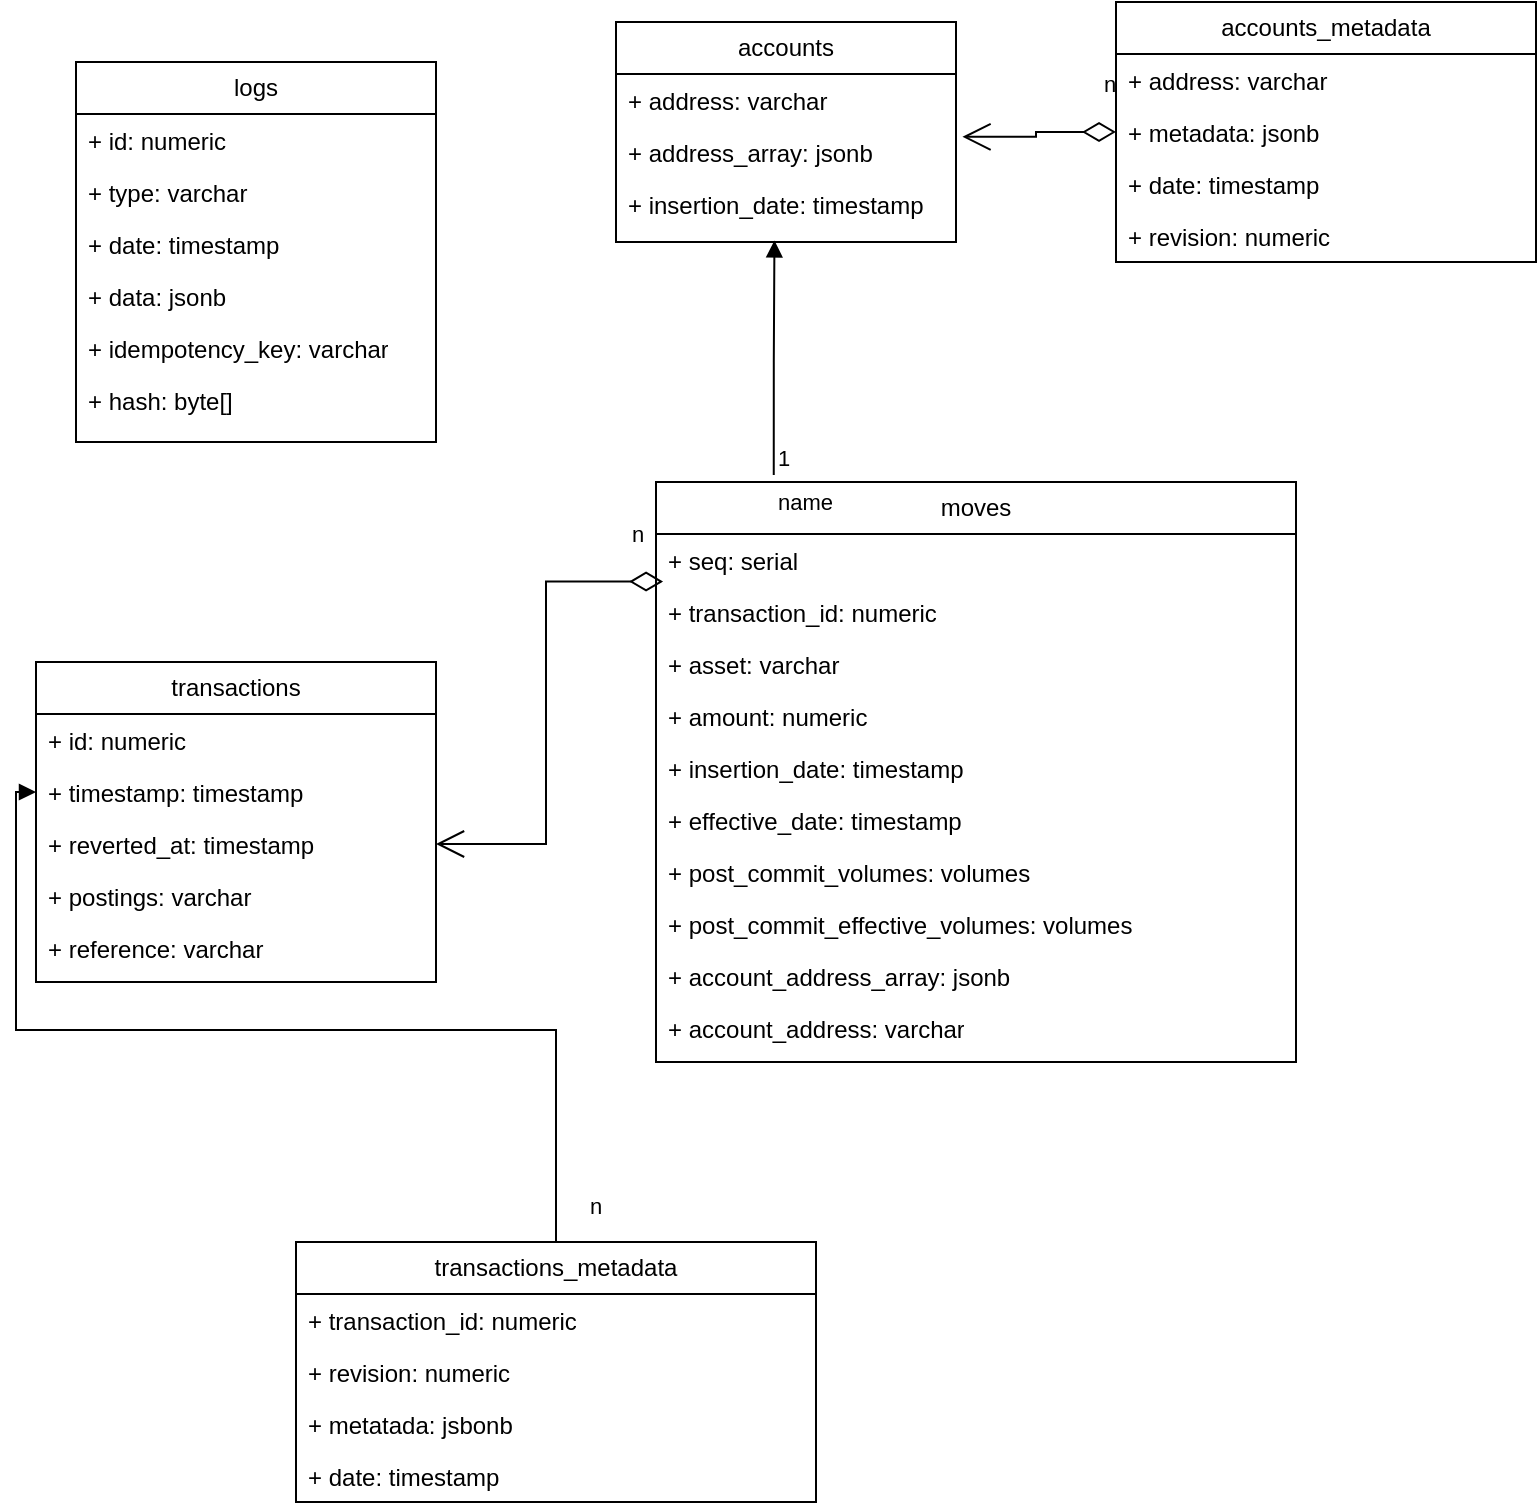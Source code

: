 <mxfile version="21.7.5" type="github">
  <diagram id="C5RBs43oDa-KdzZeNtuy" name="Page-1">
    <mxGraphModel dx="1092" dy="511" grid="1" gridSize="10" guides="1" tooltips="1" connect="1" arrows="1" fold="1" page="1" pageScale="1" pageWidth="827" pageHeight="1169" math="0" shadow="0">
      <root>
        <mxCell id="WIyWlLk6GJQsqaUBKTNV-0" />
        <mxCell id="WIyWlLk6GJQsqaUBKTNV-1" parent="WIyWlLk6GJQsqaUBKTNV-0" />
        <mxCell id="Wws7z1IbQHwYErJ8Ds9S-6" value="n" style="endArrow=open;html=1;endSize=12;startArrow=diamondThin;startSize=14;startFill=0;edgeStyle=orthogonalEdgeStyle;align=left;verticalAlign=bottom;rounded=0;exitX=0.011;exitY=0.915;exitDx=0;exitDy=0;exitPerimeter=0;" edge="1" parent="WIyWlLk6GJQsqaUBKTNV-1" source="Wws7z1IbQHwYErJ8Ds9S-33" target="Wws7z1IbQHwYErJ8Ds9S-29">
          <mxGeometry x="-0.852" y="-15" relative="1" as="geometry">
            <mxPoint x="500" y="305" as="sourcePoint" />
            <mxPoint x="190" y="305" as="targetPoint" />
            <mxPoint as="offset" />
          </mxGeometry>
        </mxCell>
        <mxCell id="Wws7z1IbQHwYErJ8Ds9S-15" value="n" style="endArrow=open;html=1;endSize=12;startArrow=diamondThin;startSize=14;startFill=0;edgeStyle=orthogonalEdgeStyle;align=left;verticalAlign=bottom;rounded=0;entryX=1.019;entryY=1.208;entryDx=0;entryDy=0;entryPerimeter=0;" edge="1" parent="WIyWlLk6GJQsqaUBKTNV-1" source="Wws7z1IbQHwYErJ8Ds9S-49" target="Wws7z1IbQHwYErJ8Ds9S-44">
          <mxGeometry x="-0.789" y="-15" relative="1" as="geometry">
            <mxPoint x="700" y="80" as="sourcePoint" />
            <mxPoint x="420" y="105" as="targetPoint" />
            <mxPoint as="offset" />
          </mxGeometry>
        </mxCell>
        <mxCell id="Wws7z1IbQHwYErJ8Ds9S-19" value="" style="endArrow=block;endFill=1;html=1;edgeStyle=orthogonalEdgeStyle;align=left;verticalAlign=top;rounded=0;entryX=0;entryY=0.5;entryDx=0;entryDy=0;exitX=0.5;exitY=0;exitDx=0;exitDy=0;" edge="1" parent="WIyWlLk6GJQsqaUBKTNV-1" source="Wws7z1IbQHwYErJ8Ds9S-21" target="Wws7z1IbQHwYErJ8Ds9S-27">
          <mxGeometry x="-0.333" y="-35" relative="1" as="geometry">
            <mxPoint x="135" y="450" as="sourcePoint" />
            <mxPoint x="135" y="330" as="targetPoint" />
            <mxPoint as="offset" />
          </mxGeometry>
        </mxCell>
        <mxCell id="Wws7z1IbQHwYErJ8Ds9S-20" value="n" style="edgeLabel;resizable=0;html=1;align=left;verticalAlign=bottom;" connectable="0" vertex="1" parent="Wws7z1IbQHwYErJ8Ds9S-19">
          <mxGeometry x="-1" relative="1" as="geometry">
            <mxPoint x="15" y="-10" as="offset" />
          </mxGeometry>
        </mxCell>
        <mxCell id="Wws7z1IbQHwYErJ8Ds9S-21" value="transactions_metadata" style="swimlane;fontStyle=0;childLayout=stackLayout;horizontal=1;startSize=26;fillColor=none;horizontalStack=0;resizeParent=1;resizeParentMax=0;resizeLast=0;collapsible=1;marginBottom=0;whiteSpace=wrap;html=1;" vertex="1" parent="WIyWlLk6GJQsqaUBKTNV-1">
          <mxGeometry x="180" y="620" width="260" height="130" as="geometry" />
        </mxCell>
        <mxCell id="Wws7z1IbQHwYErJ8Ds9S-22" value="+ transaction_id: numeric" style="text;strokeColor=none;fillColor=none;align=left;verticalAlign=top;spacingLeft=4;spacingRight=4;overflow=hidden;rotatable=0;points=[[0,0.5],[1,0.5]];portConstraint=eastwest;whiteSpace=wrap;html=1;" vertex="1" parent="Wws7z1IbQHwYErJ8Ds9S-21">
          <mxGeometry y="26" width="260" height="26" as="geometry" />
        </mxCell>
        <mxCell id="Wws7z1IbQHwYErJ8Ds9S-23" value="+ revision: numeric" style="text;strokeColor=none;fillColor=none;align=left;verticalAlign=top;spacingLeft=4;spacingRight=4;overflow=hidden;rotatable=0;points=[[0,0.5],[1,0.5]];portConstraint=eastwest;whiteSpace=wrap;html=1;" vertex="1" parent="Wws7z1IbQHwYErJ8Ds9S-21">
          <mxGeometry y="52" width="260" height="26" as="geometry" />
        </mxCell>
        <mxCell id="Wws7z1IbQHwYErJ8Ds9S-31" value="+ metatada: jsbonb" style="text;strokeColor=none;fillColor=none;align=left;verticalAlign=top;spacingLeft=4;spacingRight=4;overflow=hidden;rotatable=0;points=[[0,0.5],[1,0.5]];portConstraint=eastwest;whiteSpace=wrap;html=1;" vertex="1" parent="Wws7z1IbQHwYErJ8Ds9S-21">
          <mxGeometry y="78" width="260" height="26" as="geometry" />
        </mxCell>
        <mxCell id="Wws7z1IbQHwYErJ8Ds9S-24" value="+ date: timestamp" style="text;strokeColor=none;fillColor=none;align=left;verticalAlign=top;spacingLeft=4;spacingRight=4;overflow=hidden;rotatable=0;points=[[0,0.5],[1,0.5]];portConstraint=eastwest;whiteSpace=wrap;html=1;" vertex="1" parent="Wws7z1IbQHwYErJ8Ds9S-21">
          <mxGeometry y="104" width="260" height="26" as="geometry" />
        </mxCell>
        <mxCell id="Wws7z1IbQHwYErJ8Ds9S-25" value="transactions" style="swimlane;fontStyle=0;childLayout=stackLayout;horizontal=1;startSize=26;fillColor=none;horizontalStack=0;resizeParent=1;resizeParentMax=0;resizeLast=0;collapsible=1;marginBottom=0;whiteSpace=wrap;html=1;" vertex="1" parent="WIyWlLk6GJQsqaUBKTNV-1">
          <mxGeometry x="50" y="330" width="200" height="160" as="geometry">
            <mxRectangle x="380" y="310" width="110" height="30" as="alternateBounds" />
          </mxGeometry>
        </mxCell>
        <mxCell id="Wws7z1IbQHwYErJ8Ds9S-26" value="+ id: numeric" style="text;strokeColor=none;fillColor=none;align=left;verticalAlign=top;spacingLeft=4;spacingRight=4;overflow=hidden;rotatable=0;points=[[0,0.5],[1,0.5]];portConstraint=eastwest;whiteSpace=wrap;html=1;" vertex="1" parent="Wws7z1IbQHwYErJ8Ds9S-25">
          <mxGeometry y="26" width="200" height="26" as="geometry" />
        </mxCell>
        <mxCell id="Wws7z1IbQHwYErJ8Ds9S-27" value="+ timestamp: timestamp" style="text;strokeColor=none;fillColor=none;align=left;verticalAlign=top;spacingLeft=4;spacingRight=4;overflow=hidden;rotatable=0;points=[[0,0.5],[1,0.5]];portConstraint=eastwest;whiteSpace=wrap;html=1;" vertex="1" parent="Wws7z1IbQHwYErJ8Ds9S-25">
          <mxGeometry y="52" width="200" height="26" as="geometry" />
        </mxCell>
        <mxCell id="Wws7z1IbQHwYErJ8Ds9S-29" value="+ reverted_at: timestamp" style="text;strokeColor=none;fillColor=none;align=left;verticalAlign=top;spacingLeft=4;spacingRight=4;overflow=hidden;rotatable=0;points=[[0,0.5],[1,0.5]];portConstraint=eastwest;whiteSpace=wrap;html=1;" vertex="1" parent="Wws7z1IbQHwYErJ8Ds9S-25">
          <mxGeometry y="78" width="200" height="26" as="geometry" />
        </mxCell>
        <mxCell id="Wws7z1IbQHwYErJ8Ds9S-30" value="+ postings: varchar" style="text;strokeColor=none;fillColor=none;align=left;verticalAlign=top;spacingLeft=4;spacingRight=4;overflow=hidden;rotatable=0;points=[[0,0.5],[1,0.5]];portConstraint=eastwest;whiteSpace=wrap;html=1;" vertex="1" parent="Wws7z1IbQHwYErJ8Ds9S-25">
          <mxGeometry y="104" width="200" height="26" as="geometry" />
        </mxCell>
        <mxCell id="Wws7z1IbQHwYErJ8Ds9S-28" value="+ reference: varchar" style="text;strokeColor=none;fillColor=none;align=left;verticalAlign=top;spacingLeft=4;spacingRight=4;overflow=hidden;rotatable=0;points=[[0,0.5],[1,0.5]];portConstraint=eastwest;whiteSpace=wrap;html=1;" vertex="1" parent="Wws7z1IbQHwYErJ8Ds9S-25">
          <mxGeometry y="130" width="200" height="30" as="geometry" />
        </mxCell>
        <mxCell id="Wws7z1IbQHwYErJ8Ds9S-32" value="moves" style="swimlane;fontStyle=0;childLayout=stackLayout;horizontal=1;startSize=26;fillColor=none;horizontalStack=0;resizeParent=1;resizeParentMax=0;resizeLast=0;collapsible=1;marginBottom=0;whiteSpace=wrap;html=1;" vertex="1" parent="WIyWlLk6GJQsqaUBKTNV-1">
          <mxGeometry x="360" y="240" width="320" height="290" as="geometry" />
        </mxCell>
        <mxCell id="Wws7z1IbQHwYErJ8Ds9S-33" value="+ seq: serial" style="text;strokeColor=none;fillColor=none;align=left;verticalAlign=top;spacingLeft=4;spacingRight=4;overflow=hidden;rotatable=0;points=[[0,0.5],[1,0.5]];portConstraint=eastwest;whiteSpace=wrap;html=1;" vertex="1" parent="Wws7z1IbQHwYErJ8Ds9S-32">
          <mxGeometry y="26" width="320" height="26" as="geometry" />
        </mxCell>
        <mxCell id="Wws7z1IbQHwYErJ8Ds9S-34" value="+ transaction_id: numeric" style="text;strokeColor=none;fillColor=none;align=left;verticalAlign=top;spacingLeft=4;spacingRight=4;overflow=hidden;rotatable=0;points=[[0,0.5],[1,0.5]];portConstraint=eastwest;whiteSpace=wrap;html=1;" vertex="1" parent="Wws7z1IbQHwYErJ8Ds9S-32">
          <mxGeometry y="52" width="320" height="26" as="geometry" />
        </mxCell>
        <mxCell id="Wws7z1IbQHwYErJ8Ds9S-36" value="+ asset: varchar" style="text;strokeColor=none;fillColor=none;align=left;verticalAlign=top;spacingLeft=4;spacingRight=4;overflow=hidden;rotatable=0;points=[[0,0.5],[1,0.5]];portConstraint=eastwest;whiteSpace=wrap;html=1;" vertex="1" parent="Wws7z1IbQHwYErJ8Ds9S-32">
          <mxGeometry y="78" width="320" height="26" as="geometry" />
        </mxCell>
        <mxCell id="Wws7z1IbQHwYErJ8Ds9S-37" value="+ amount: numeric" style="text;strokeColor=none;fillColor=none;align=left;verticalAlign=top;spacingLeft=4;spacingRight=4;overflow=hidden;rotatable=0;points=[[0,0.5],[1,0.5]];portConstraint=eastwest;whiteSpace=wrap;html=1;" vertex="1" parent="Wws7z1IbQHwYErJ8Ds9S-32">
          <mxGeometry y="104" width="320" height="26" as="geometry" />
        </mxCell>
        <mxCell id="Wws7z1IbQHwYErJ8Ds9S-38" value="+ insertion_date: timestamp" style="text;strokeColor=none;fillColor=none;align=left;verticalAlign=top;spacingLeft=4;spacingRight=4;overflow=hidden;rotatable=0;points=[[0,0.5],[1,0.5]];portConstraint=eastwest;whiteSpace=wrap;html=1;" vertex="1" parent="Wws7z1IbQHwYErJ8Ds9S-32">
          <mxGeometry y="130" width="320" height="26" as="geometry" />
        </mxCell>
        <mxCell id="Wws7z1IbQHwYErJ8Ds9S-39" value="+ effective_date: timestamp" style="text;strokeColor=none;fillColor=none;align=left;verticalAlign=top;spacingLeft=4;spacingRight=4;overflow=hidden;rotatable=0;points=[[0,0.5],[1,0.5]];portConstraint=eastwest;whiteSpace=wrap;html=1;" vertex="1" parent="Wws7z1IbQHwYErJ8Ds9S-32">
          <mxGeometry y="156" width="320" height="26" as="geometry" />
        </mxCell>
        <mxCell id="Wws7z1IbQHwYErJ8Ds9S-40" value="+ post_commit_volumes: volumes" style="text;strokeColor=none;fillColor=none;align=left;verticalAlign=top;spacingLeft=4;spacingRight=4;overflow=hidden;rotatable=0;points=[[0,0.5],[1,0.5]];portConstraint=eastwest;whiteSpace=wrap;html=1;" vertex="1" parent="Wws7z1IbQHwYErJ8Ds9S-32">
          <mxGeometry y="182" width="320" height="26" as="geometry" />
        </mxCell>
        <mxCell id="Wws7z1IbQHwYErJ8Ds9S-41" value="+ post_commit_effective_volumes: volumes" style="text;strokeColor=none;fillColor=none;align=left;verticalAlign=top;spacingLeft=4;spacingRight=4;overflow=hidden;rotatable=0;points=[[0,0.5],[1,0.5]];portConstraint=eastwest;whiteSpace=wrap;html=1;" vertex="1" parent="Wws7z1IbQHwYErJ8Ds9S-32">
          <mxGeometry y="208" width="320" height="26" as="geometry" />
        </mxCell>
        <mxCell id="Wws7z1IbQHwYErJ8Ds9S-42" value="+ account_address_array: jsonb" style="text;strokeColor=none;fillColor=none;align=left;verticalAlign=top;spacingLeft=4;spacingRight=4;overflow=hidden;rotatable=0;points=[[0,0.5],[1,0.5]];portConstraint=eastwest;whiteSpace=wrap;html=1;" vertex="1" parent="Wws7z1IbQHwYErJ8Ds9S-32">
          <mxGeometry y="234" width="320" height="26" as="geometry" />
        </mxCell>
        <mxCell id="Wws7z1IbQHwYErJ8Ds9S-35" value="+ account_address: varchar" style="text;strokeColor=none;fillColor=none;align=left;verticalAlign=top;spacingLeft=4;spacingRight=4;overflow=hidden;rotatable=0;points=[[0,0.5],[1,0.5]];portConstraint=eastwest;whiteSpace=wrap;html=1;" vertex="1" parent="Wws7z1IbQHwYErJ8Ds9S-32">
          <mxGeometry y="260" width="320" height="30" as="geometry" />
        </mxCell>
        <mxCell id="Wws7z1IbQHwYErJ8Ds9S-43" value="accounts" style="swimlane;fontStyle=0;childLayout=stackLayout;horizontal=1;startSize=26;fillColor=none;horizontalStack=0;resizeParent=1;resizeParentMax=0;resizeLast=0;collapsible=1;marginBottom=0;whiteSpace=wrap;html=1;" vertex="1" parent="WIyWlLk6GJQsqaUBKTNV-1">
          <mxGeometry x="340" y="10" width="170" height="110" as="geometry" />
        </mxCell>
        <mxCell id="Wws7z1IbQHwYErJ8Ds9S-44" value="+ address: varchar" style="text;strokeColor=none;fillColor=none;align=left;verticalAlign=top;spacingLeft=4;spacingRight=4;overflow=hidden;rotatable=0;points=[[0,0.5],[1,0.5]];portConstraint=eastwest;whiteSpace=wrap;html=1;" vertex="1" parent="Wws7z1IbQHwYErJ8Ds9S-43">
          <mxGeometry y="26" width="170" height="26" as="geometry" />
        </mxCell>
        <mxCell id="Wws7z1IbQHwYErJ8Ds9S-45" value="+ address_array: jsonb" style="text;strokeColor=none;fillColor=none;align=left;verticalAlign=top;spacingLeft=4;spacingRight=4;overflow=hidden;rotatable=0;points=[[0,0.5],[1,0.5]];portConstraint=eastwest;whiteSpace=wrap;html=1;" vertex="1" parent="Wws7z1IbQHwYErJ8Ds9S-43">
          <mxGeometry y="52" width="170" height="26" as="geometry" />
        </mxCell>
        <mxCell id="Wws7z1IbQHwYErJ8Ds9S-46" value="+ insertion_date: timestamp" style="text;strokeColor=none;fillColor=none;align=left;verticalAlign=top;spacingLeft=4;spacingRight=4;overflow=hidden;rotatable=0;points=[[0,0.5],[1,0.5]];portConstraint=eastwest;whiteSpace=wrap;html=1;" vertex="1" parent="Wws7z1IbQHwYErJ8Ds9S-43">
          <mxGeometry y="78" width="170" height="32" as="geometry" />
        </mxCell>
        <mxCell id="Wws7z1IbQHwYErJ8Ds9S-47" value="accounts_metadata" style="swimlane;fontStyle=0;childLayout=stackLayout;horizontal=1;startSize=26;fillColor=none;horizontalStack=0;resizeParent=1;resizeParentMax=0;resizeLast=0;collapsible=1;marginBottom=0;whiteSpace=wrap;html=1;" vertex="1" parent="WIyWlLk6GJQsqaUBKTNV-1">
          <mxGeometry x="590" width="210" height="130" as="geometry" />
        </mxCell>
        <mxCell id="Wws7z1IbQHwYErJ8Ds9S-48" value="+ address: varchar" style="text;strokeColor=none;fillColor=none;align=left;verticalAlign=top;spacingLeft=4;spacingRight=4;overflow=hidden;rotatable=0;points=[[0,0.5],[1,0.5]];portConstraint=eastwest;whiteSpace=wrap;html=1;" vertex="1" parent="Wws7z1IbQHwYErJ8Ds9S-47">
          <mxGeometry y="26" width="210" height="26" as="geometry" />
        </mxCell>
        <mxCell id="Wws7z1IbQHwYErJ8Ds9S-49" value="+ metadata: jsonb" style="text;strokeColor=none;fillColor=none;align=left;verticalAlign=top;spacingLeft=4;spacingRight=4;overflow=hidden;rotatable=0;points=[[0,0.5],[1,0.5]];portConstraint=eastwest;whiteSpace=wrap;html=1;" vertex="1" parent="Wws7z1IbQHwYErJ8Ds9S-47">
          <mxGeometry y="52" width="210" height="26" as="geometry" />
        </mxCell>
        <mxCell id="Wws7z1IbQHwYErJ8Ds9S-51" value="+ date: timestamp" style="text;strokeColor=none;fillColor=none;align=left;verticalAlign=top;spacingLeft=4;spacingRight=4;overflow=hidden;rotatable=0;points=[[0,0.5],[1,0.5]];portConstraint=eastwest;whiteSpace=wrap;html=1;" vertex="1" parent="Wws7z1IbQHwYErJ8Ds9S-47">
          <mxGeometry y="78" width="210" height="26" as="geometry" />
        </mxCell>
        <mxCell id="Wws7z1IbQHwYErJ8Ds9S-50" value="+ revision: numeric" style="text;strokeColor=none;fillColor=none;align=left;verticalAlign=top;spacingLeft=4;spacingRight=4;overflow=hidden;rotatable=0;points=[[0,0.5],[1,0.5]];portConstraint=eastwest;whiteSpace=wrap;html=1;" vertex="1" parent="Wws7z1IbQHwYErJ8Ds9S-47">
          <mxGeometry y="104" width="210" height="26" as="geometry" />
        </mxCell>
        <mxCell id="Wws7z1IbQHwYErJ8Ds9S-52" value="name" style="endArrow=block;endFill=1;html=1;edgeStyle=orthogonalEdgeStyle;align=left;verticalAlign=top;rounded=0;exitX=0.184;exitY=-0.012;exitDx=0;exitDy=0;exitPerimeter=0;entryX=0.466;entryY=0.975;entryDx=0;entryDy=0;entryPerimeter=0;" edge="1" parent="WIyWlLk6GJQsqaUBKTNV-1" source="Wws7z1IbQHwYErJ8Ds9S-32" target="Wws7z1IbQHwYErJ8Ds9S-46">
          <mxGeometry x="-1" relative="1" as="geometry">
            <mxPoint x="370" y="160" as="sourcePoint" />
            <mxPoint x="530" y="160" as="targetPoint" />
          </mxGeometry>
        </mxCell>
        <mxCell id="Wws7z1IbQHwYErJ8Ds9S-53" value="1" style="edgeLabel;resizable=0;html=1;align=left;verticalAlign=bottom;" connectable="0" vertex="1" parent="Wws7z1IbQHwYErJ8Ds9S-52">
          <mxGeometry x="-1" relative="1" as="geometry" />
        </mxCell>
        <mxCell id="Wws7z1IbQHwYErJ8Ds9S-54" value="logs" style="swimlane;fontStyle=0;childLayout=stackLayout;horizontal=1;startSize=26;fillColor=none;horizontalStack=0;resizeParent=1;resizeParentMax=0;resizeLast=0;collapsible=1;marginBottom=0;whiteSpace=wrap;html=1;" vertex="1" parent="WIyWlLk6GJQsqaUBKTNV-1">
          <mxGeometry x="70" y="30" width="180" height="190" as="geometry" />
        </mxCell>
        <mxCell id="Wws7z1IbQHwYErJ8Ds9S-55" value="+ id: numeric" style="text;strokeColor=none;fillColor=none;align=left;verticalAlign=top;spacingLeft=4;spacingRight=4;overflow=hidden;rotatable=0;points=[[0,0.5],[1,0.5]];portConstraint=eastwest;whiteSpace=wrap;html=1;" vertex="1" parent="Wws7z1IbQHwYErJ8Ds9S-54">
          <mxGeometry y="26" width="180" height="26" as="geometry" />
        </mxCell>
        <mxCell id="Wws7z1IbQHwYErJ8Ds9S-56" value="+ type: varchar" style="text;strokeColor=none;fillColor=none;align=left;verticalAlign=top;spacingLeft=4;spacingRight=4;overflow=hidden;rotatable=0;points=[[0,0.5],[1,0.5]];portConstraint=eastwest;whiteSpace=wrap;html=1;" vertex="1" parent="Wws7z1IbQHwYErJ8Ds9S-54">
          <mxGeometry y="52" width="180" height="26" as="geometry" />
        </mxCell>
        <mxCell id="Wws7z1IbQHwYErJ8Ds9S-58" value="+ date: timestamp" style="text;strokeColor=none;fillColor=none;align=left;verticalAlign=top;spacingLeft=4;spacingRight=4;overflow=hidden;rotatable=0;points=[[0,0.5],[1,0.5]];portConstraint=eastwest;whiteSpace=wrap;html=1;" vertex="1" parent="Wws7z1IbQHwYErJ8Ds9S-54">
          <mxGeometry y="78" width="180" height="26" as="geometry" />
        </mxCell>
        <mxCell id="Wws7z1IbQHwYErJ8Ds9S-59" value="+ data: jsonb" style="text;strokeColor=none;fillColor=none;align=left;verticalAlign=top;spacingLeft=4;spacingRight=4;overflow=hidden;rotatable=0;points=[[0,0.5],[1,0.5]];portConstraint=eastwest;whiteSpace=wrap;html=1;" vertex="1" parent="Wws7z1IbQHwYErJ8Ds9S-54">
          <mxGeometry y="104" width="180" height="26" as="geometry" />
        </mxCell>
        <mxCell id="Wws7z1IbQHwYErJ8Ds9S-60" value="+ idempotency_key: varchar" style="text;strokeColor=none;fillColor=none;align=left;verticalAlign=top;spacingLeft=4;spacingRight=4;overflow=hidden;rotatable=0;points=[[0,0.5],[1,0.5]];portConstraint=eastwest;whiteSpace=wrap;html=1;" vertex="1" parent="Wws7z1IbQHwYErJ8Ds9S-54">
          <mxGeometry y="130" width="180" height="26" as="geometry" />
        </mxCell>
        <mxCell id="Wws7z1IbQHwYErJ8Ds9S-57" value="+ hash: byte[]" style="text;strokeColor=none;fillColor=none;align=left;verticalAlign=top;spacingLeft=4;spacingRight=4;overflow=hidden;rotatable=0;points=[[0,0.5],[1,0.5]];portConstraint=eastwest;whiteSpace=wrap;html=1;" vertex="1" parent="Wws7z1IbQHwYErJ8Ds9S-54">
          <mxGeometry y="156" width="180" height="34" as="geometry" />
        </mxCell>
      </root>
    </mxGraphModel>
  </diagram>
</mxfile>

